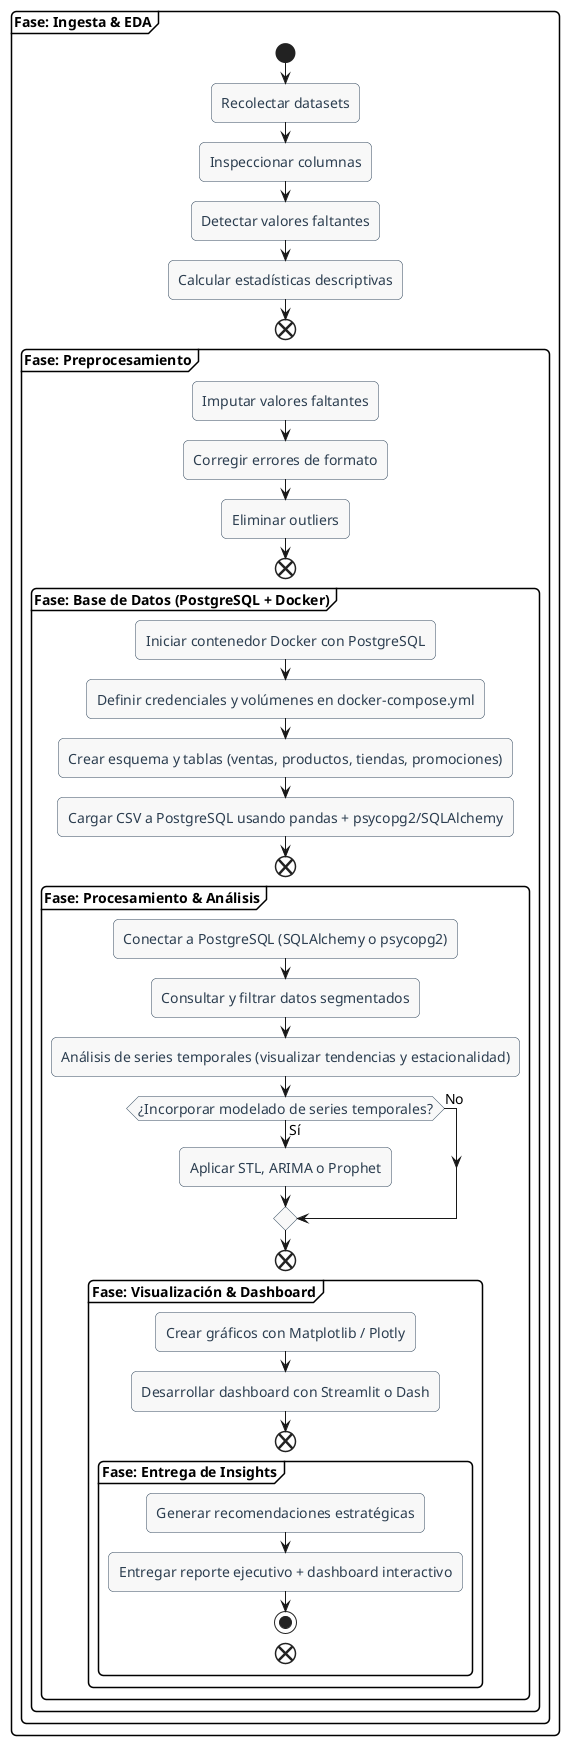 @startuml
' — Parámetros de estilo para un look profesional —
skinparam backgroundColor #FFFFFF
skinparam defaultFontName "Helvetica Neue"
skinparam defaultFontSize 14
skinparam activityBackgroundColor #F8F8F8
skinparam activityBorderColor #34495E
skinparam activityFontColor #2C3E50
skinparam diamondBackgroundColor #FDFDFD
skinparam diamondBorderColor #34495E
skinparam diamondFontColor #2C3E50
skinparam roundCorner 10
skinparam shadowing false

group **Fase: Ingesta & EDA**
  start
  :Recolectar datasets;
  :Inspeccionar columnas;
  :Detectar valores faltantes;
  :Calcular estadísticas descriptivas;
end

group **Fase: Preprocesamiento**
  :Imputar valores faltantes;
  :Corregir errores de formato;
  :Eliminar outliers;
end

group **Fase: Base de Datos (PostgreSQL + Docker)**
  :Iniciar contenedor Docker con PostgreSQL;
  :Definir credenciales y volúmenes en docker-compose.yml;
  :Crear esquema y tablas (ventas, productos, tiendas, promociones);
  :Cargar CSV a PostgreSQL usando pandas + psycopg2/SQLAlchemy;
end

group **Fase: Procesamiento & Análisis**
  :Conectar a PostgreSQL (SQLAlchemy o psycopg2);
  :Consultar y filtrar datos segmentados;
  :Análisis de series temporales (visualizar tendencias y estacionalidad);
  if (¿Incorporar modelado de series temporales?) then (Sí)
    :Aplicar STL, ARIMA o Prophet;
  else (No)
  endif
end

group **Fase: Visualización & Dashboard**
  :Crear gráficos con Matplotlib / Plotly;
  :Desarrollar dashboard con Streamlit o Dash;
end

group **Fase: Entrega de Insights**
  :Generar recomendaciones estratégicas;
  :Entregar reporte ejecutivo + dashboard interactivo;
  stop
end
@enduml
